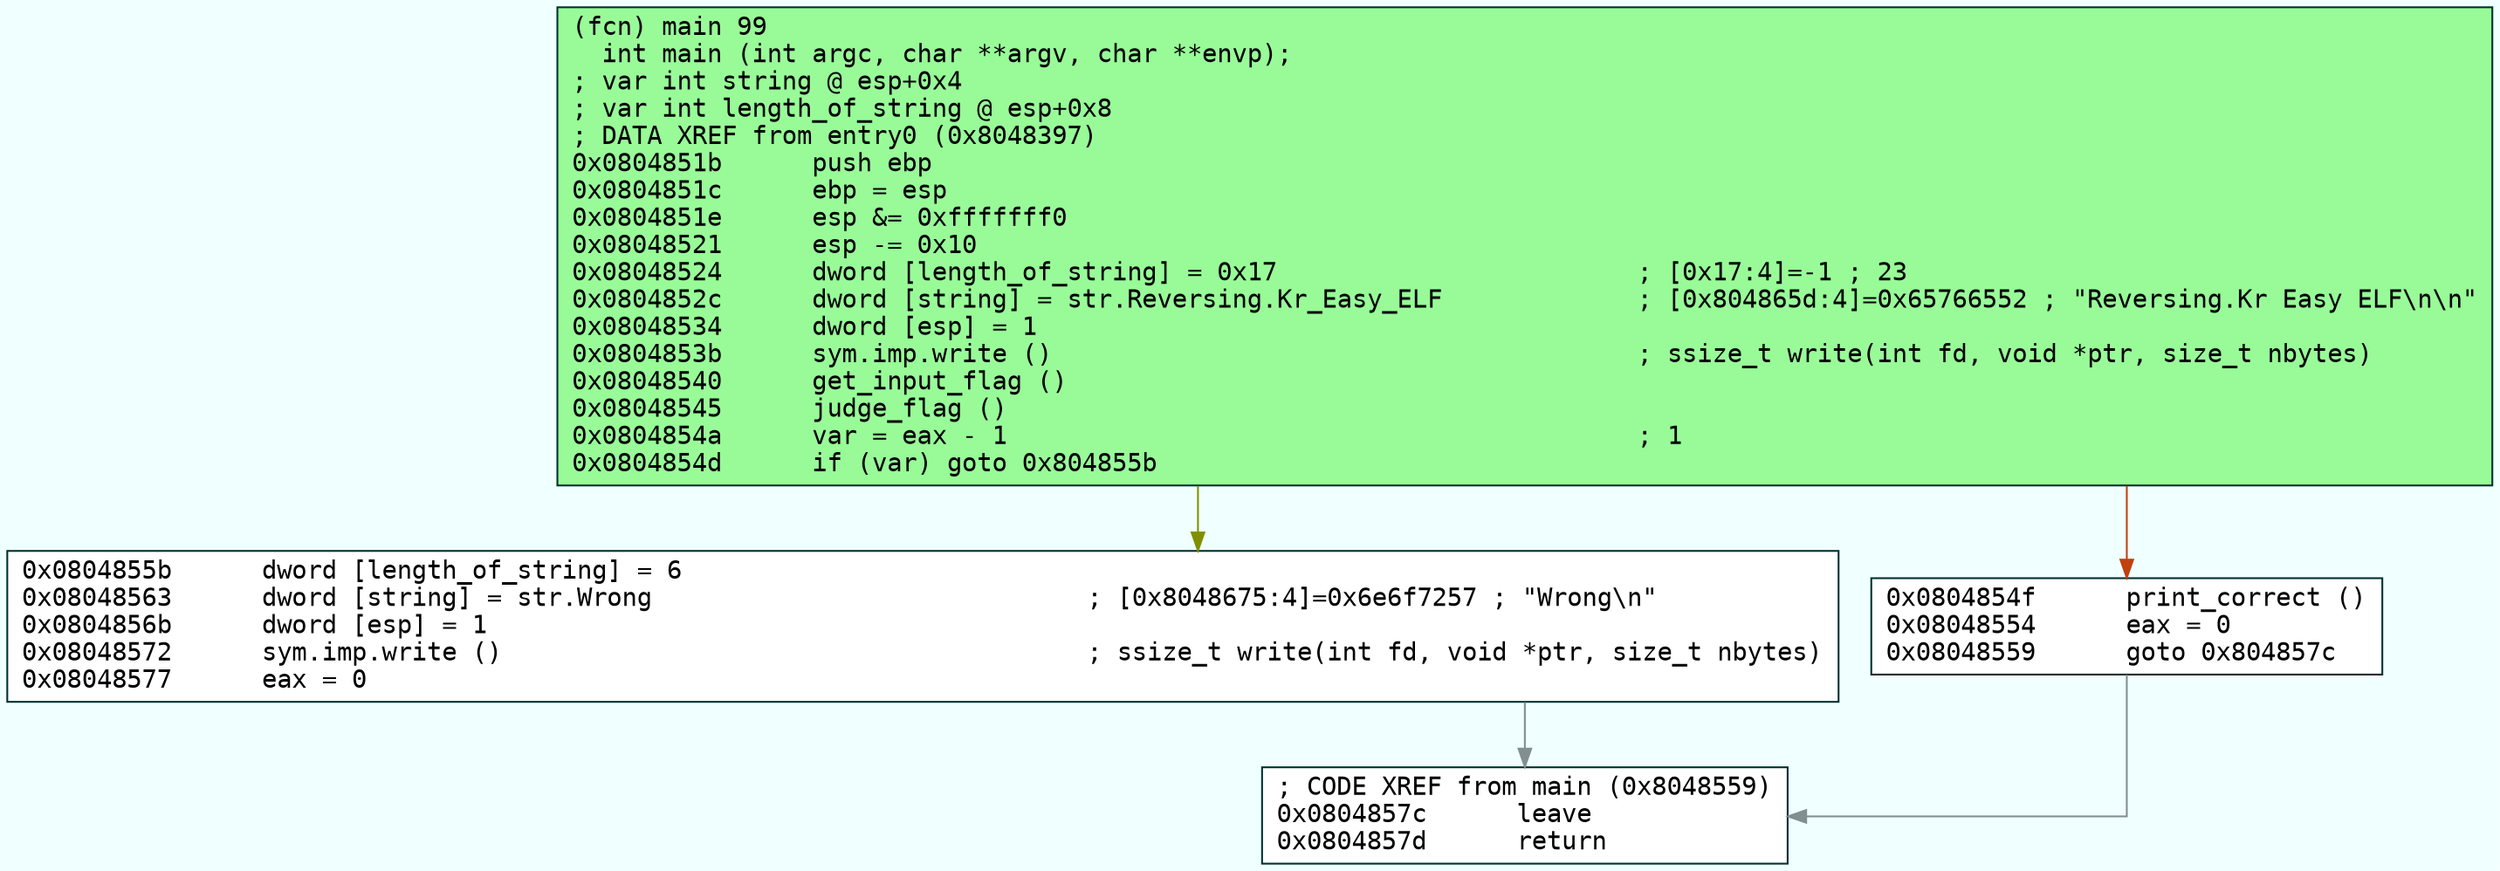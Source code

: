 digraph code {
	graph [bgcolor=azure fontsize=8 fontname="Courier" splines="ortho"];
	node [fillcolor=gray style=filled shape=box];
	edge [arrowhead="normal"];
	"0x0804851b" -> "0x0804855b" [color="#809000"];
	"0x0804851b" -> "0x0804854f" [color="#c04010"];
	"0x0804851b" [URL="main/0x0804851b", fillcolor="palegreen",color="#003030", fontname="Courier",label="(fcn) main 99\l  int main (int argc, char **argv, char **envp);\l; var int string @ esp+0x4\l; var int length_of_string @ esp+0x8\l; DATA XREF from entry0 (0x8048397)\l0x0804851b      push ebp\l0x0804851c      ebp = esp\l0x0804851e      esp &= 0xfffffff0\l0x08048521      esp -= 0x10\l0x08048524      dword [length_of_string] = 0x17                        ; [0x17:4]=-1 ; 23\l0x0804852c      dword [string] = str.Reversing.Kr_Easy_ELF             ; [0x804865d:4]=0x65766552 ; \"Reversing.Kr Easy ELF\\n\\n\"\l0x08048534      dword [esp] = 1\l0x0804853b      sym.imp.write ()                                       ; ssize_t write(int fd, void *ptr, size_t nbytes)\l0x08048540      get_input_flag ()\l0x08048545      judge_flag ()\l0x0804854a      var = eax - 1                                          ; 1\l0x0804854d      if (var) goto 0x804855b\l"]
	"0x0804854f" -> "0x0804857c" [color="#809090"];
	"0x0804854f" [URL="main/0x0804854f", fillcolor="white",color="#003030", fontname="Courier",label="0x0804854f      print_correct ()\l0x08048554      eax = 0\l0x08048559      goto 0x804857c\l"]
	"0x0804855b" -> "0x0804857c" [color="#809090"];
	"0x0804855b" [URL="main/0x0804855b", fillcolor="white",color="#003030", fontname="Courier",label="0x0804855b      dword [length_of_string] = 6\l0x08048563      dword [string] = str.Wrong                             ; [0x8048675:4]=0x6e6f7257 ; \"Wrong\\n\"\l0x0804856b      dword [esp] = 1\l0x08048572      sym.imp.write ()                                       ; ssize_t write(int fd, void *ptr, size_t nbytes)\l0x08048577      eax = 0\l"]
	"0x0804857c" [URL="main/0x0804857c", fillcolor="white",color="#003030", fontname="Courier",label="; CODE XREF from main (0x8048559)\l0x0804857c      leave \l0x0804857d      return\l"]
}
